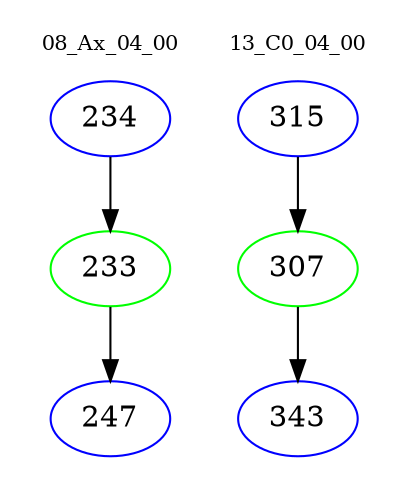 digraph{
subgraph cluster_0 {
color = white
label = "08_Ax_04_00";
fontsize=10;
T0_234 [label="234", color="blue"]
T0_234 -> T0_233 [color="black"]
T0_233 [label="233", color="green"]
T0_233 -> T0_247 [color="black"]
T0_247 [label="247", color="blue"]
}
subgraph cluster_1 {
color = white
label = "13_C0_04_00";
fontsize=10;
T1_315 [label="315", color="blue"]
T1_315 -> T1_307 [color="black"]
T1_307 [label="307", color="green"]
T1_307 -> T1_343 [color="black"]
T1_343 [label="343", color="blue"]
}
}
